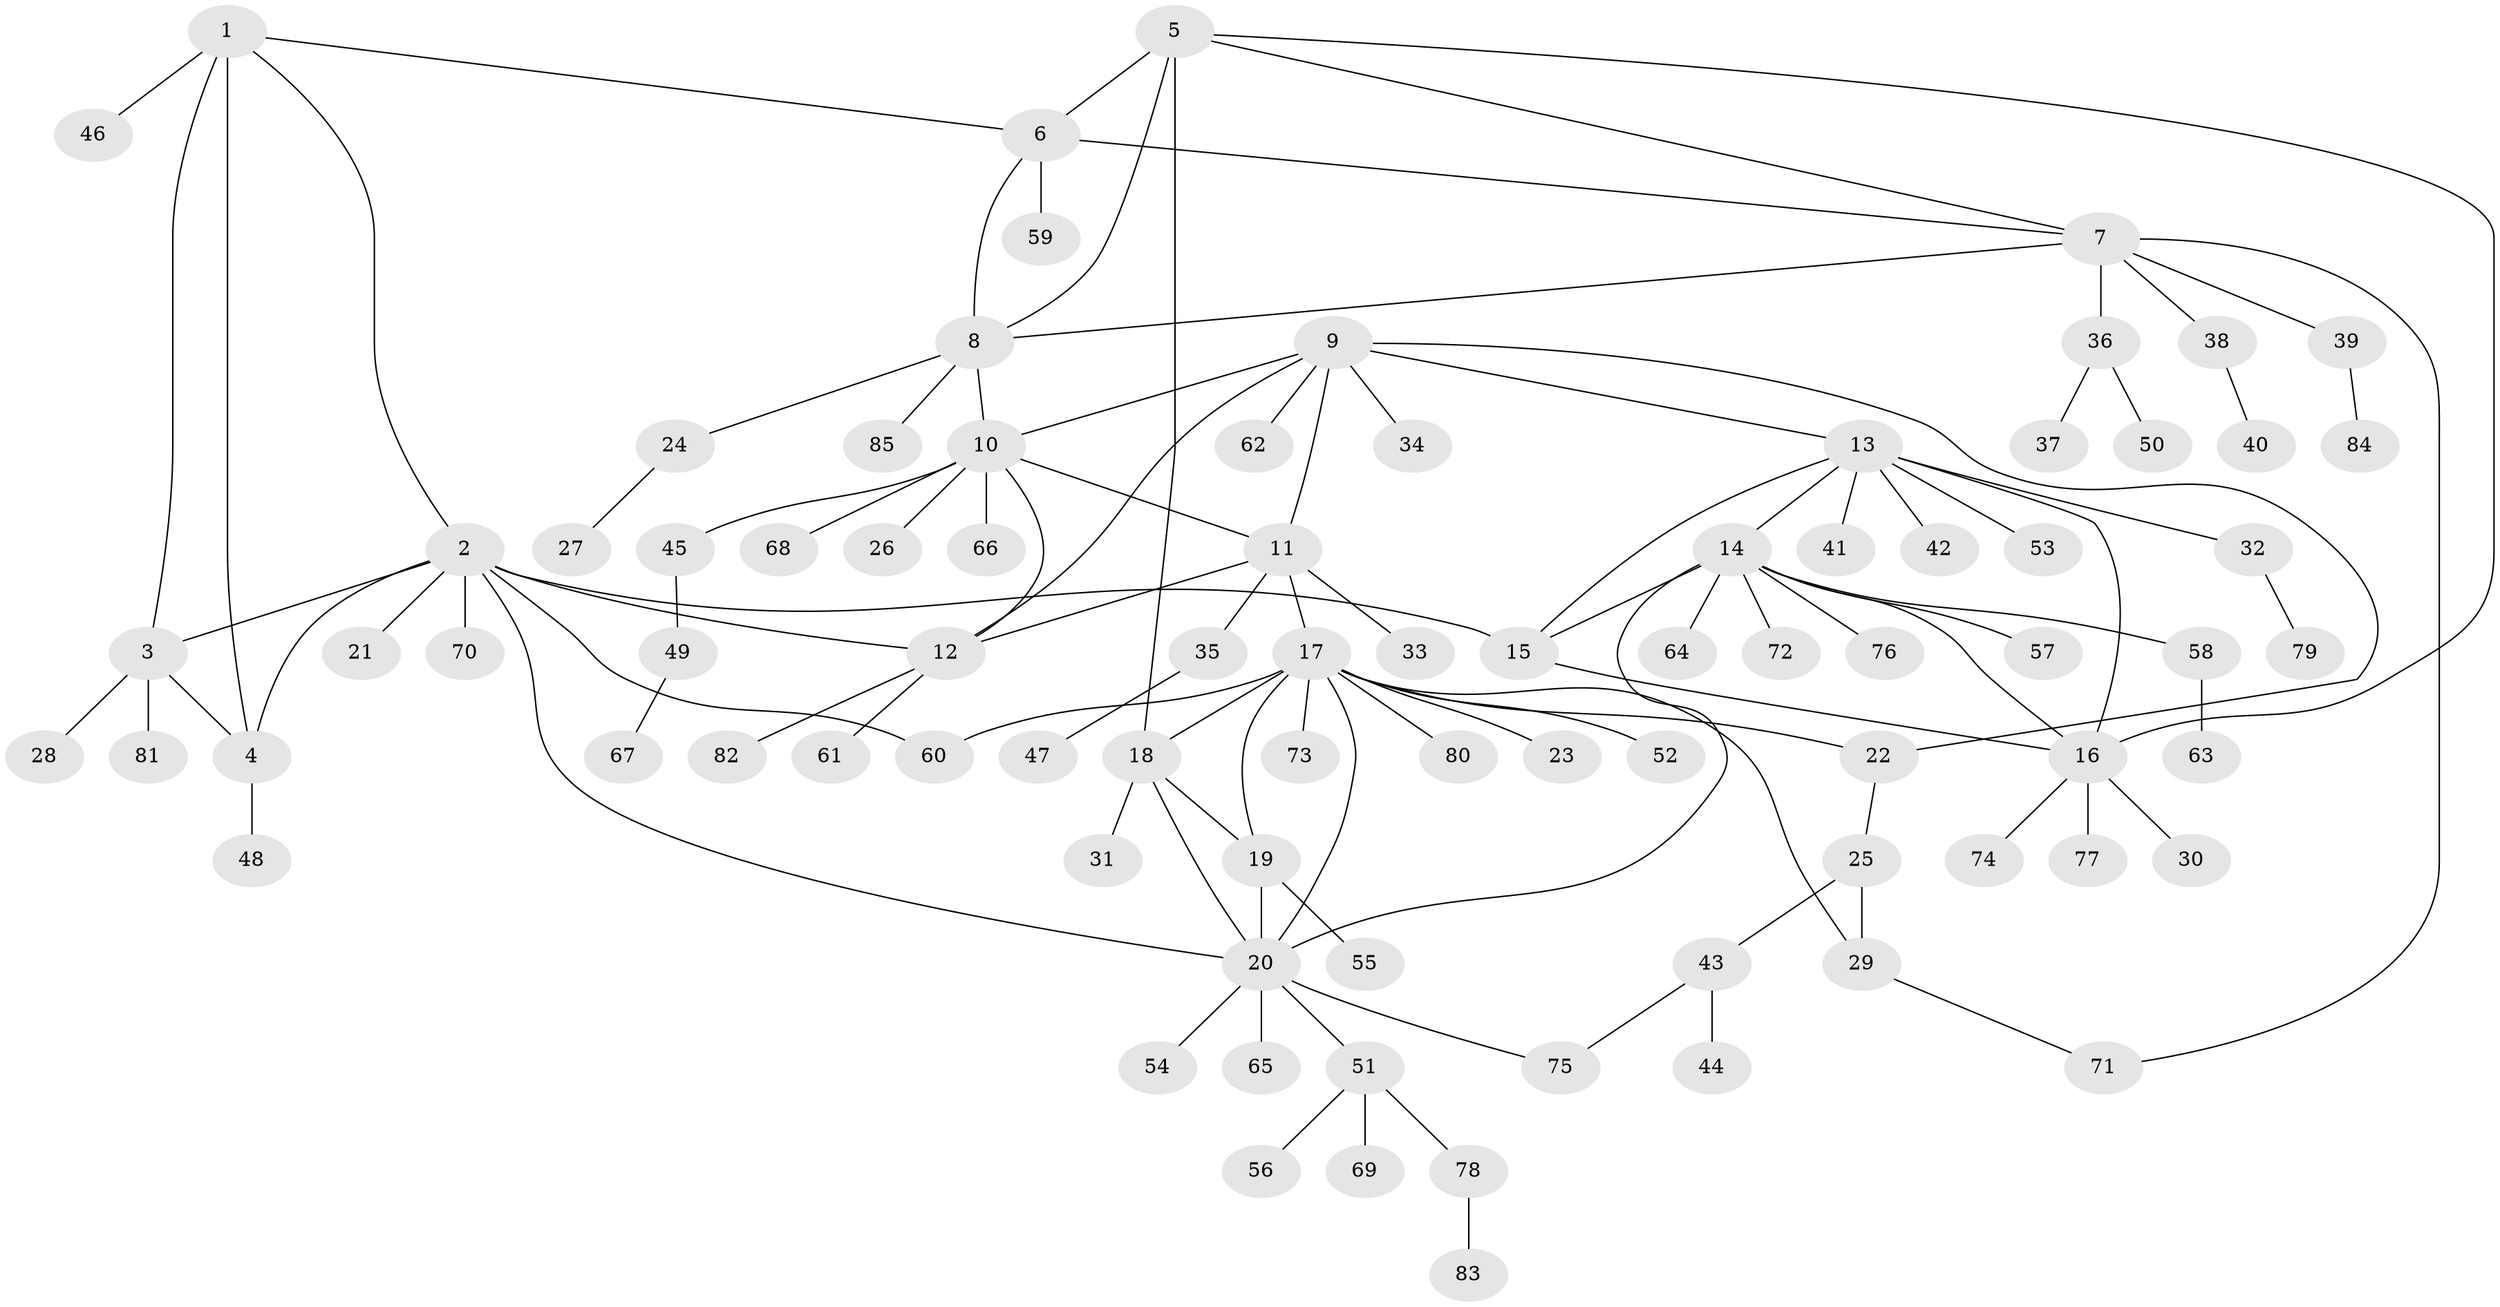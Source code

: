 // Generated by graph-tools (version 1.1) at 2025/15/03/09/25 04:15:46]
// undirected, 85 vertices, 110 edges
graph export_dot {
graph [start="1"]
  node [color=gray90,style=filled];
  1;
  2;
  3;
  4;
  5;
  6;
  7;
  8;
  9;
  10;
  11;
  12;
  13;
  14;
  15;
  16;
  17;
  18;
  19;
  20;
  21;
  22;
  23;
  24;
  25;
  26;
  27;
  28;
  29;
  30;
  31;
  32;
  33;
  34;
  35;
  36;
  37;
  38;
  39;
  40;
  41;
  42;
  43;
  44;
  45;
  46;
  47;
  48;
  49;
  50;
  51;
  52;
  53;
  54;
  55;
  56;
  57;
  58;
  59;
  60;
  61;
  62;
  63;
  64;
  65;
  66;
  67;
  68;
  69;
  70;
  71;
  72;
  73;
  74;
  75;
  76;
  77;
  78;
  79;
  80;
  81;
  82;
  83;
  84;
  85;
  1 -- 2;
  1 -- 3;
  1 -- 4;
  1 -- 6;
  1 -- 46;
  2 -- 3;
  2 -- 4;
  2 -- 12;
  2 -- 15;
  2 -- 20;
  2 -- 21;
  2 -- 60;
  2 -- 70;
  3 -- 4;
  3 -- 28;
  3 -- 81;
  4 -- 48;
  5 -- 6;
  5 -- 7;
  5 -- 8;
  5 -- 16;
  5 -- 18;
  6 -- 7;
  6 -- 8;
  6 -- 59;
  7 -- 8;
  7 -- 36;
  7 -- 38;
  7 -- 39;
  7 -- 71;
  8 -- 10;
  8 -- 24;
  8 -- 85;
  9 -- 10;
  9 -- 11;
  9 -- 12;
  9 -- 13;
  9 -- 22;
  9 -- 34;
  9 -- 62;
  10 -- 11;
  10 -- 12;
  10 -- 26;
  10 -- 45;
  10 -- 66;
  10 -- 68;
  11 -- 12;
  11 -- 17;
  11 -- 33;
  11 -- 35;
  12 -- 61;
  12 -- 82;
  13 -- 14;
  13 -- 15;
  13 -- 16;
  13 -- 32;
  13 -- 41;
  13 -- 42;
  13 -- 53;
  14 -- 15;
  14 -- 16;
  14 -- 20;
  14 -- 57;
  14 -- 58;
  14 -- 64;
  14 -- 72;
  14 -- 76;
  15 -- 16;
  16 -- 30;
  16 -- 74;
  16 -- 77;
  17 -- 18;
  17 -- 19;
  17 -- 20;
  17 -- 22;
  17 -- 23;
  17 -- 29;
  17 -- 52;
  17 -- 60;
  17 -- 73;
  17 -- 80;
  18 -- 19;
  18 -- 20;
  18 -- 31;
  19 -- 20;
  19 -- 55;
  20 -- 51;
  20 -- 54;
  20 -- 65;
  20 -- 75;
  22 -- 25;
  24 -- 27;
  25 -- 29;
  25 -- 43;
  29 -- 71;
  32 -- 79;
  35 -- 47;
  36 -- 37;
  36 -- 50;
  38 -- 40;
  39 -- 84;
  43 -- 44;
  43 -- 75;
  45 -- 49;
  49 -- 67;
  51 -- 56;
  51 -- 69;
  51 -- 78;
  58 -- 63;
  78 -- 83;
}
